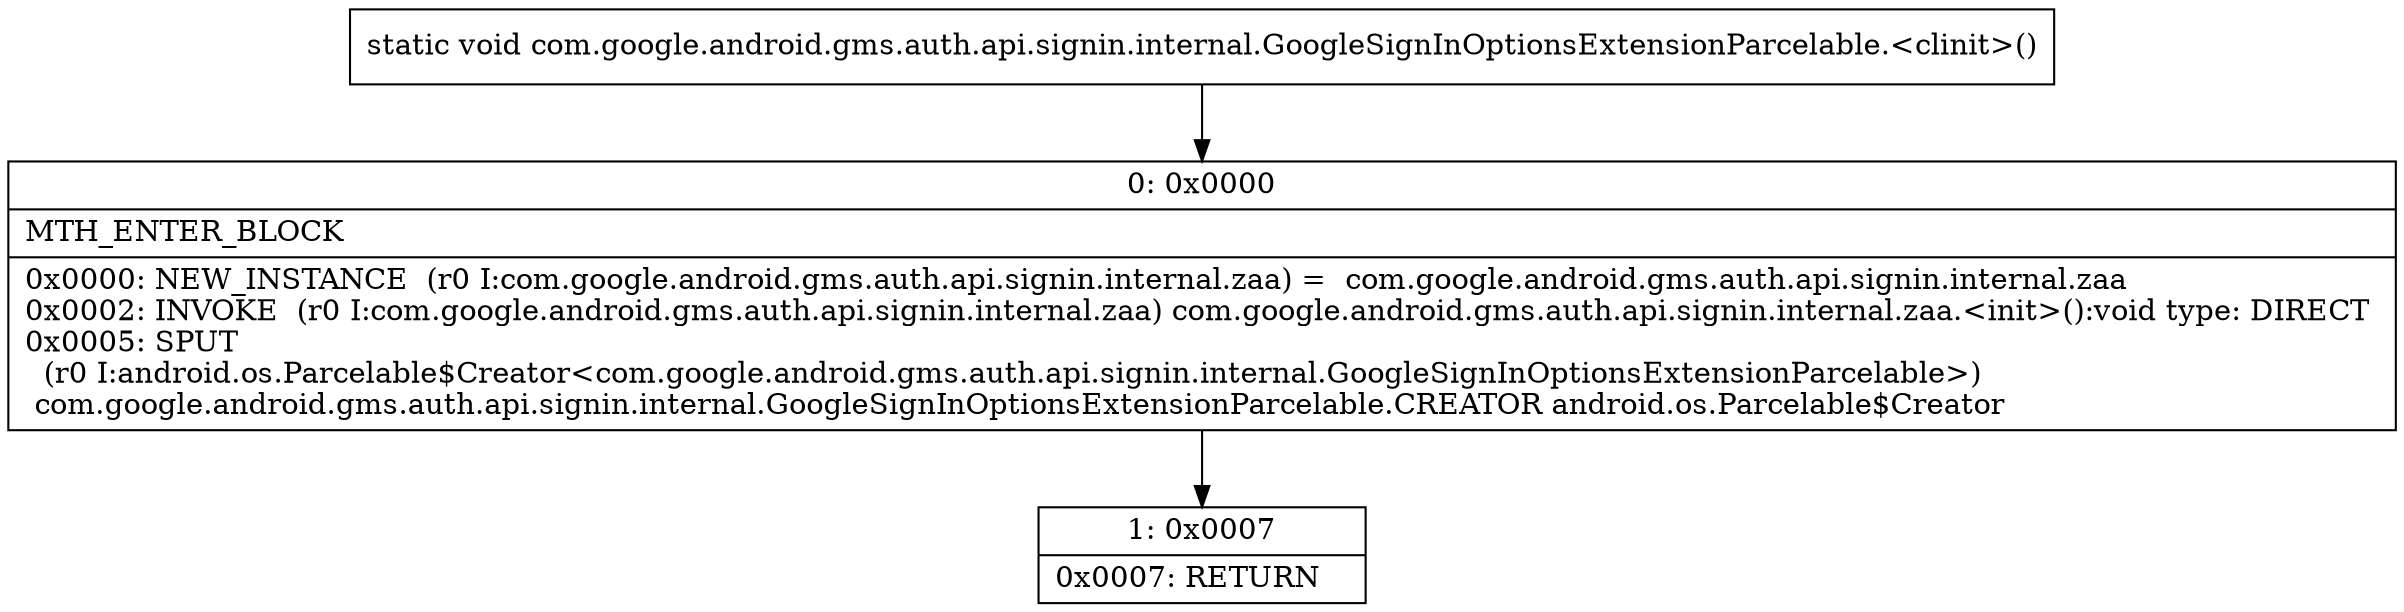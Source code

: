 digraph "CFG forcom.google.android.gms.auth.api.signin.internal.GoogleSignInOptionsExtensionParcelable.\<clinit\>()V" {
Node_0 [shape=record,label="{0\:\ 0x0000|MTH_ENTER_BLOCK\l|0x0000: NEW_INSTANCE  (r0 I:com.google.android.gms.auth.api.signin.internal.zaa) =  com.google.android.gms.auth.api.signin.internal.zaa \l0x0002: INVOKE  (r0 I:com.google.android.gms.auth.api.signin.internal.zaa) com.google.android.gms.auth.api.signin.internal.zaa.\<init\>():void type: DIRECT \l0x0005: SPUT  \l  (r0 I:android.os.Parcelable$Creator\<com.google.android.gms.auth.api.signin.internal.GoogleSignInOptionsExtensionParcelable\>)\l com.google.android.gms.auth.api.signin.internal.GoogleSignInOptionsExtensionParcelable.CREATOR android.os.Parcelable$Creator \l}"];
Node_1 [shape=record,label="{1\:\ 0x0007|0x0007: RETURN   \l}"];
MethodNode[shape=record,label="{static void com.google.android.gms.auth.api.signin.internal.GoogleSignInOptionsExtensionParcelable.\<clinit\>() }"];
MethodNode -> Node_0;
Node_0 -> Node_1;
}

